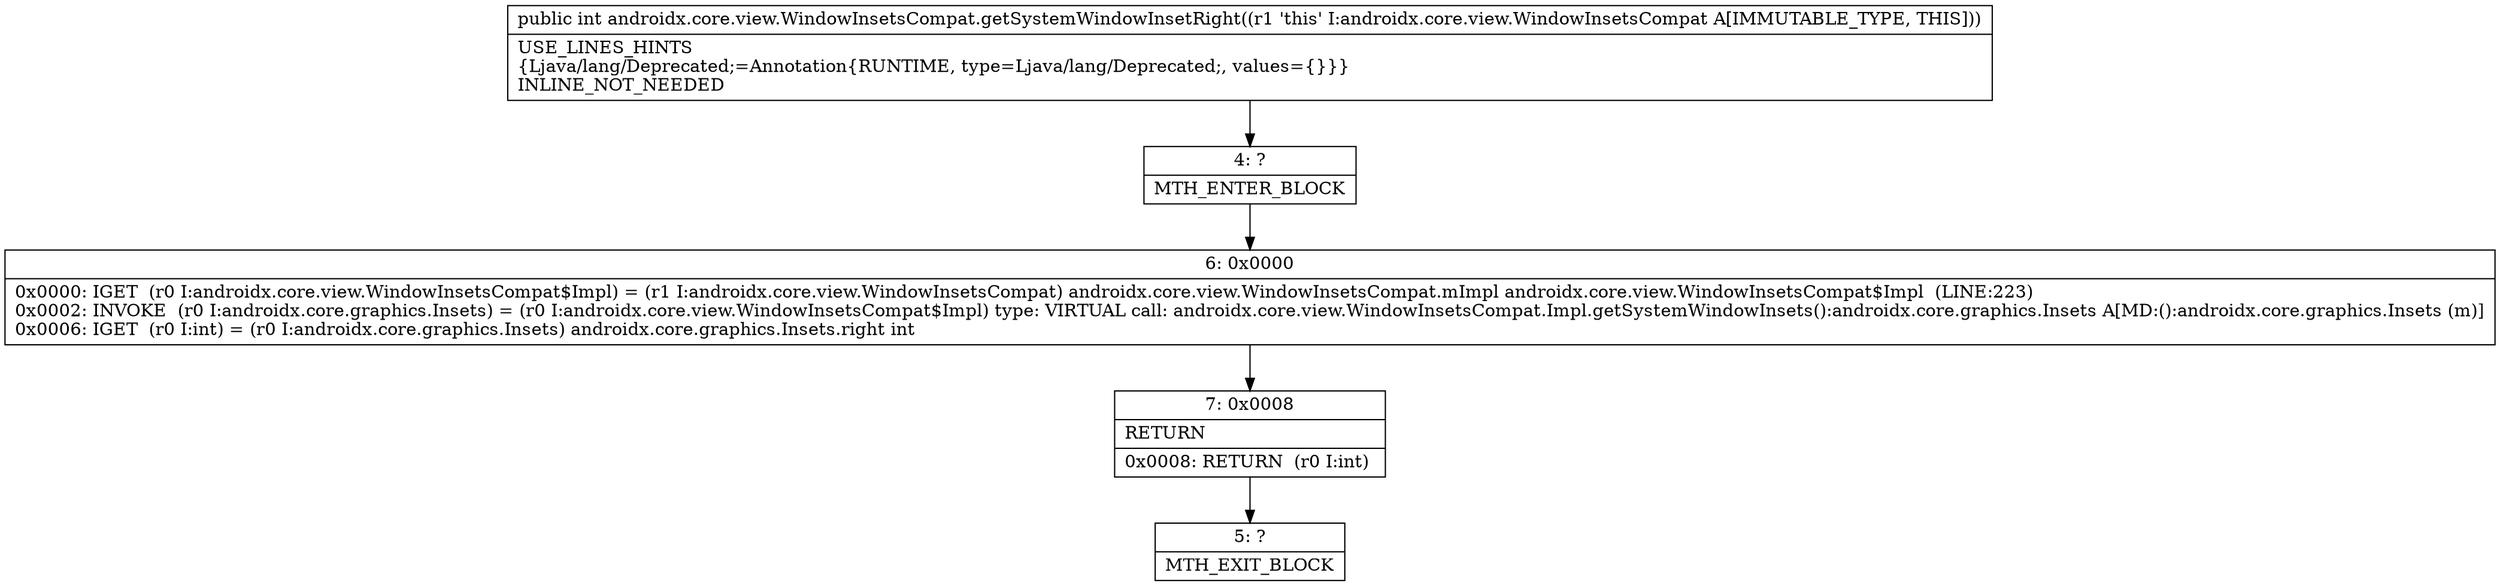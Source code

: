 digraph "CFG forandroidx.core.view.WindowInsetsCompat.getSystemWindowInsetRight()I" {
Node_4 [shape=record,label="{4\:\ ?|MTH_ENTER_BLOCK\l}"];
Node_6 [shape=record,label="{6\:\ 0x0000|0x0000: IGET  (r0 I:androidx.core.view.WindowInsetsCompat$Impl) = (r1 I:androidx.core.view.WindowInsetsCompat) androidx.core.view.WindowInsetsCompat.mImpl androidx.core.view.WindowInsetsCompat$Impl  (LINE:223)\l0x0002: INVOKE  (r0 I:androidx.core.graphics.Insets) = (r0 I:androidx.core.view.WindowInsetsCompat$Impl) type: VIRTUAL call: androidx.core.view.WindowInsetsCompat.Impl.getSystemWindowInsets():androidx.core.graphics.Insets A[MD:():androidx.core.graphics.Insets (m)]\l0x0006: IGET  (r0 I:int) = (r0 I:androidx.core.graphics.Insets) androidx.core.graphics.Insets.right int \l}"];
Node_7 [shape=record,label="{7\:\ 0x0008|RETURN\l|0x0008: RETURN  (r0 I:int) \l}"];
Node_5 [shape=record,label="{5\:\ ?|MTH_EXIT_BLOCK\l}"];
MethodNode[shape=record,label="{public int androidx.core.view.WindowInsetsCompat.getSystemWindowInsetRight((r1 'this' I:androidx.core.view.WindowInsetsCompat A[IMMUTABLE_TYPE, THIS]))  | USE_LINES_HINTS\l\{Ljava\/lang\/Deprecated;=Annotation\{RUNTIME, type=Ljava\/lang\/Deprecated;, values=\{\}\}\}\lINLINE_NOT_NEEDED\l}"];
MethodNode -> Node_4;Node_4 -> Node_6;
Node_6 -> Node_7;
Node_7 -> Node_5;
}

